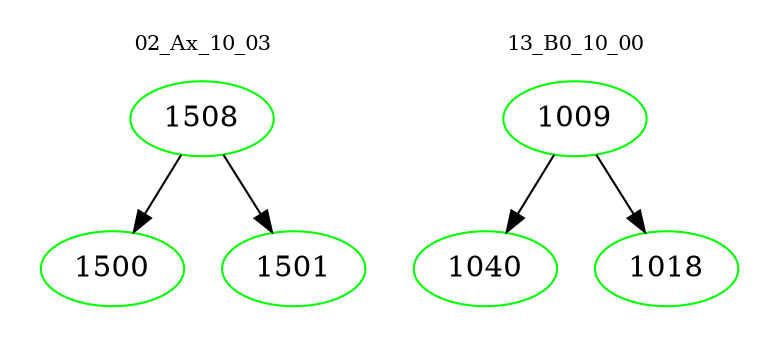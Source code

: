 digraph{
subgraph cluster_0 {
color = white
label = "02_Ax_10_03";
fontsize=10;
T0_1508 [label="1508", color="green"]
T0_1508 -> T0_1500 [color="black"]
T0_1500 [label="1500", color="green"]
T0_1508 -> T0_1501 [color="black"]
T0_1501 [label="1501", color="green"]
}
subgraph cluster_1 {
color = white
label = "13_B0_10_00";
fontsize=10;
T1_1009 [label="1009", color="green"]
T1_1009 -> T1_1040 [color="black"]
T1_1040 [label="1040", color="green"]
T1_1009 -> T1_1018 [color="black"]
T1_1018 [label="1018", color="green"]
}
}
